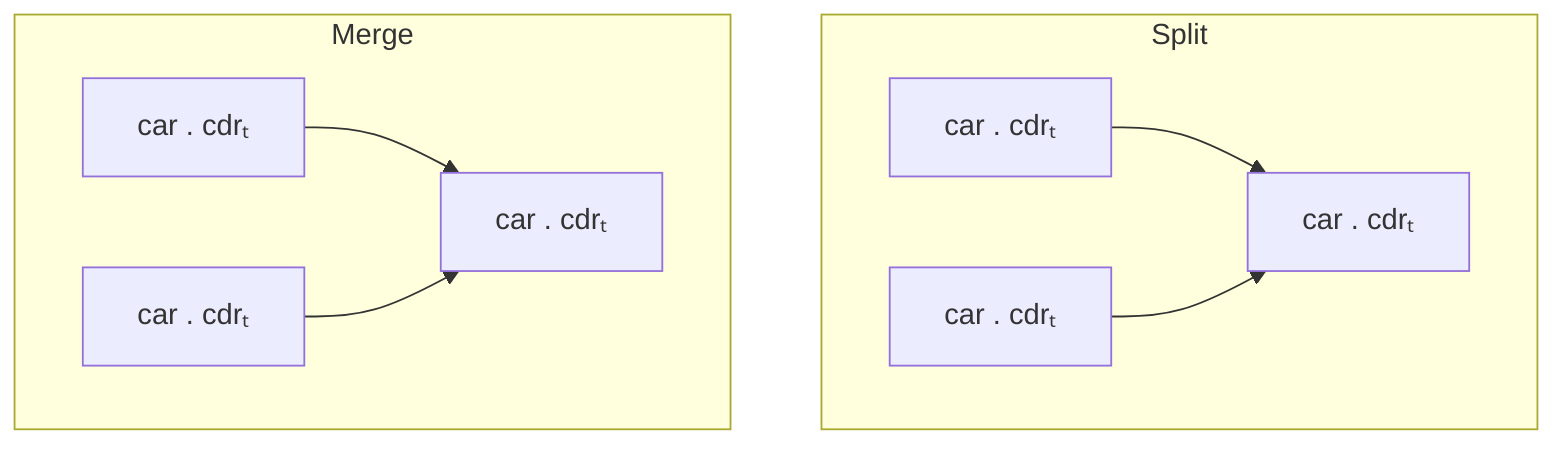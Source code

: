 flowchart TB
  subgraph Split
    direction LR

    c0[car . cdrₜ] --> c2[car . cdrₜ]
    c1[car . cdrₜ] --> c2
  end

  subgraph Merge
    direction LR

    c3[car . cdrₜ] --> c5[car . cdrₜ]
    c4[car . cdrₜ] --> c5
  end